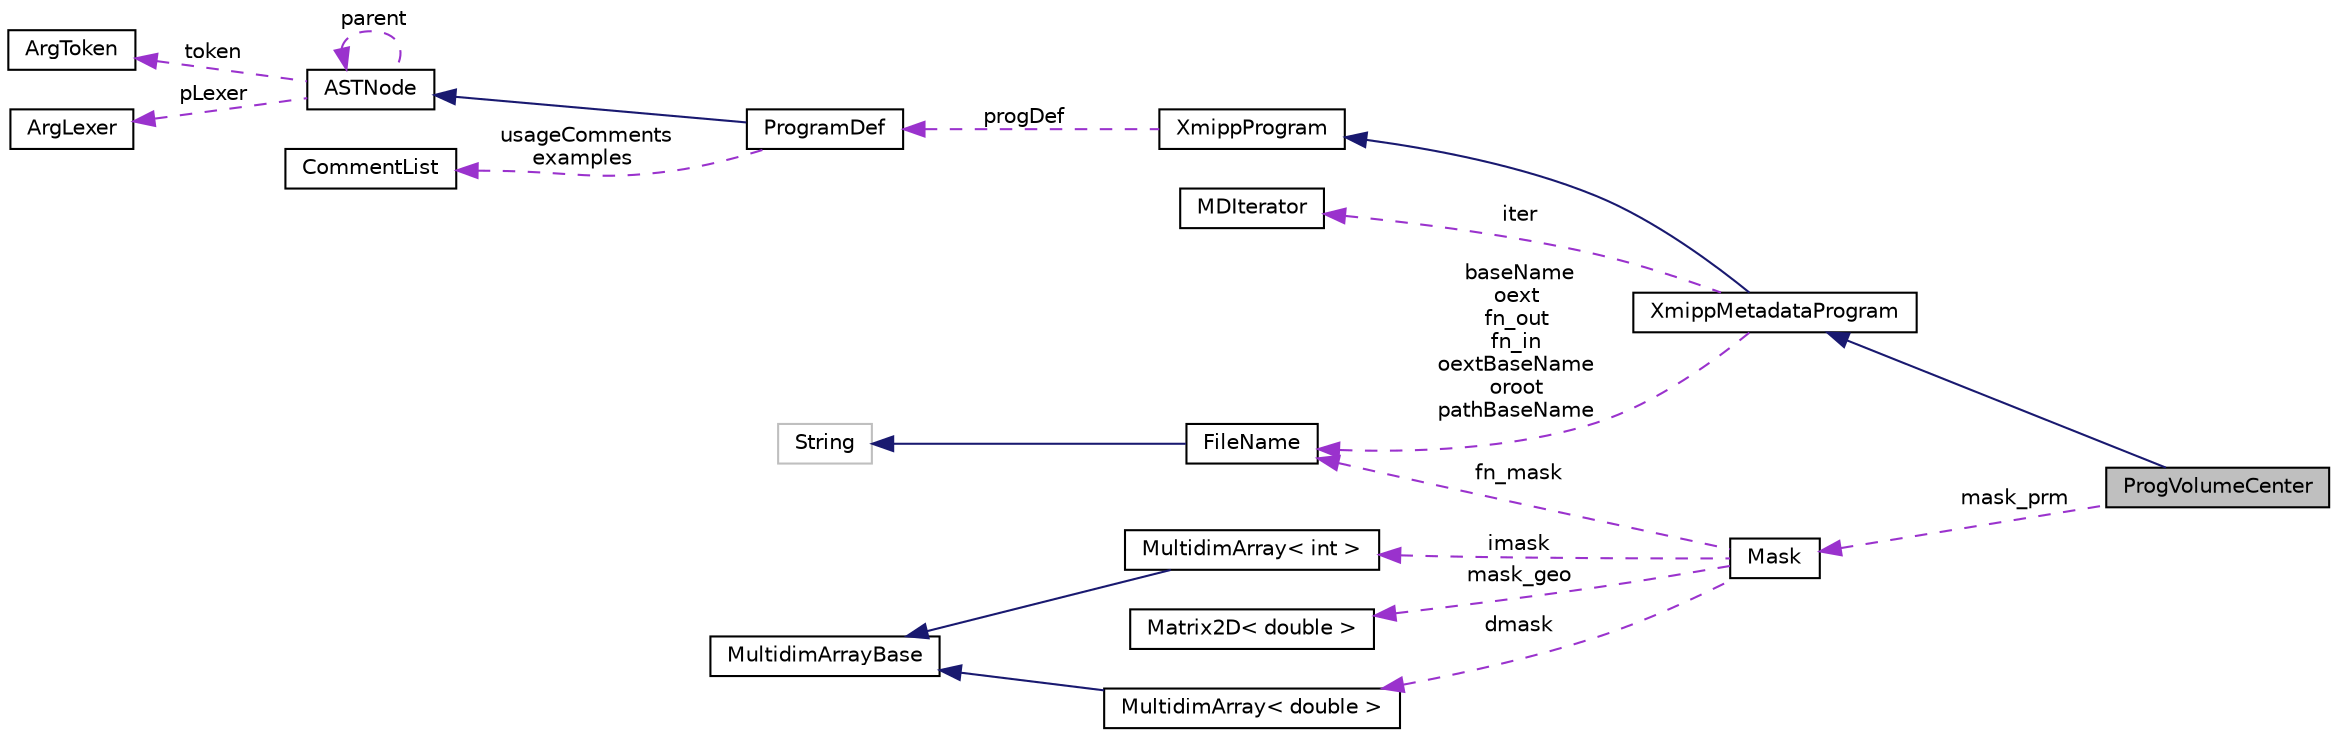 digraph "ProgVolumeCenter"
{
  edge [fontname="Helvetica",fontsize="10",labelfontname="Helvetica",labelfontsize="10"];
  node [fontname="Helvetica",fontsize="10",shape=record];
  rankdir="LR";
  Node3 [label="ProgVolumeCenter",height=0.2,width=0.4,color="black", fillcolor="grey75", style="filled", fontcolor="black"];
  Node4 -> Node3 [dir="back",color="midnightblue",fontsize="10",style="solid",fontname="Helvetica"];
  Node4 [label="XmippMetadataProgram",height=0.2,width=0.4,color="black", fillcolor="white", style="filled",URL="$classXmippMetadataProgram.html"];
  Node5 -> Node4 [dir="back",color="midnightblue",fontsize="10",style="solid",fontname="Helvetica"];
  Node5 [label="XmippProgram",height=0.2,width=0.4,color="black", fillcolor="white", style="filled",URL="$classXmippProgram.html"];
  Node6 -> Node5 [dir="back",color="darkorchid3",fontsize="10",style="dashed",label=" progDef" ,fontname="Helvetica"];
  Node6 [label="ProgramDef",height=0.2,width=0.4,color="black", fillcolor="white", style="filled",URL="$classProgramDef.html"];
  Node7 -> Node6 [dir="back",color="midnightblue",fontsize="10",style="solid",fontname="Helvetica"];
  Node7 [label="ASTNode",height=0.2,width=0.4,color="black", fillcolor="white", style="filled",URL="$classASTNode.html"];
  Node8 -> Node7 [dir="back",color="darkorchid3",fontsize="10",style="dashed",label=" token" ,fontname="Helvetica"];
  Node8 [label="ArgToken",height=0.2,width=0.4,color="black", fillcolor="white", style="filled",URL="$classArgToken.html"];
  Node9 -> Node7 [dir="back",color="darkorchid3",fontsize="10",style="dashed",label=" pLexer" ,fontname="Helvetica"];
  Node9 [label="ArgLexer",height=0.2,width=0.4,color="black", fillcolor="white", style="filled",URL="$classArgLexer.html"];
  Node7 -> Node7 [dir="back",color="darkorchid3",fontsize="10",style="dashed",label=" parent" ,fontname="Helvetica"];
  Node10 -> Node6 [dir="back",color="darkorchid3",fontsize="10",style="dashed",label=" usageComments\nexamples" ,fontname="Helvetica"];
  Node10 [label="CommentList",height=0.2,width=0.4,color="black", fillcolor="white", style="filled",URL="$classCommentList.html"];
  Node11 -> Node4 [dir="back",color="darkorchid3",fontsize="10",style="dashed",label=" iter" ,fontname="Helvetica"];
  Node11 [label="MDIterator",height=0.2,width=0.4,color="black", fillcolor="white", style="filled",URL="$classMDIterator.html"];
  Node12 -> Node4 [dir="back",color="darkorchid3",fontsize="10",style="dashed",label=" baseName\noext\nfn_out\nfn_in\noextBaseName\noroot\npathBaseName" ,fontname="Helvetica"];
  Node12 [label="FileName",height=0.2,width=0.4,color="black", fillcolor="white", style="filled",URL="$classFileName.html"];
  Node13 -> Node12 [dir="back",color="midnightblue",fontsize="10",style="solid",fontname="Helvetica"];
  Node13 [label="String",height=0.2,width=0.4,color="grey75", fillcolor="white", style="filled"];
  Node14 -> Node3 [dir="back",color="darkorchid3",fontsize="10",style="dashed",label=" mask_prm" ,fontname="Helvetica"];
  Node14 [label="Mask",height=0.2,width=0.4,color="black", fillcolor="white", style="filled",URL="$classMask.html"];
  Node15 -> Node14 [dir="back",color="darkorchid3",fontsize="10",style="dashed",label=" mask_geo" ,fontname="Helvetica"];
  Node15 [label="Matrix2D\< double \>",height=0.2,width=0.4,color="black", fillcolor="white", style="filled",URL="$classMatrix2D.html"];
  Node16 -> Node14 [dir="back",color="darkorchid3",fontsize="10",style="dashed",label=" dmask" ,fontname="Helvetica"];
  Node16 [label="MultidimArray\< double \>",height=0.2,width=0.4,color="black", fillcolor="white", style="filled",URL="$classMultidimArray.html"];
  Node17 -> Node16 [dir="back",color="midnightblue",fontsize="10",style="solid",fontname="Helvetica"];
  Node17 [label="MultidimArrayBase",height=0.2,width=0.4,color="black", fillcolor="white", style="filled",URL="$classMultidimArrayBase.html"];
  Node18 -> Node14 [dir="back",color="darkorchid3",fontsize="10",style="dashed",label=" imask" ,fontname="Helvetica"];
  Node18 [label="MultidimArray\< int \>",height=0.2,width=0.4,color="black", fillcolor="white", style="filled",URL="$classMultidimArray.html"];
  Node17 -> Node18 [dir="back",color="midnightblue",fontsize="10",style="solid",fontname="Helvetica"];
  Node12 -> Node14 [dir="back",color="darkorchid3",fontsize="10",style="dashed",label=" fn_mask" ,fontname="Helvetica"];
}

